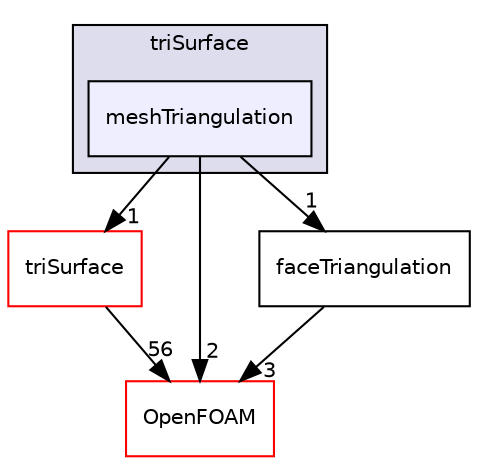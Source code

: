 digraph "src/triSurface/meshTriangulation" {
  bgcolor=transparent;
  compound=true
  node [ fontsize="10", fontname="Helvetica"];
  edge [ labelfontsize="10", labelfontname="Helvetica"];
  subgraph clusterdir_b63c002b7559990bd414058641eb48ad {
    graph [ bgcolor="#ddddee", pencolor="black", label="triSurface" fontname="Helvetica", fontsize="10", URL="dir_b63c002b7559990bd414058641eb48ad.html"]
  dir_980b324425f3e5d6aa1b56d6db9eed3f [shape=box, label="meshTriangulation", style="filled", fillcolor="#eeeeff", pencolor="black", URL="dir_980b324425f3e5d6aa1b56d6db9eed3f.html"];
  }
  dir_fc98c2e9ee0413e7a39bdbd8e1af4ce3 [shape=box label="triSurface" color="red" URL="dir_fc98c2e9ee0413e7a39bdbd8e1af4ce3.html"];
  dir_c5473ff19b20e6ec4dfe5c310b3778a8 [shape=box label="OpenFOAM" color="red" URL="dir_c5473ff19b20e6ec4dfe5c310b3778a8.html"];
  dir_7774888c4159785544d6fb5da3bb3851 [shape=box label="faceTriangulation" URL="dir_7774888c4159785544d6fb5da3bb3851.html"];
  dir_fc98c2e9ee0413e7a39bdbd8e1af4ce3->dir_c5473ff19b20e6ec4dfe5c310b3778a8 [headlabel="56", labeldistance=1.5 headhref="dir_002972_001888.html"];
  dir_980b324425f3e5d6aa1b56d6db9eed3f->dir_fc98c2e9ee0413e7a39bdbd8e1af4ce3 [headlabel="1", labeldistance=1.5 headhref="dir_002967_002972.html"];
  dir_980b324425f3e5d6aa1b56d6db9eed3f->dir_c5473ff19b20e6ec4dfe5c310b3778a8 [headlabel="2", labeldistance=1.5 headhref="dir_002967_001888.html"];
  dir_980b324425f3e5d6aa1b56d6db9eed3f->dir_7774888c4159785544d6fb5da3bb3851 [headlabel="1", labeldistance=1.5 headhref="dir_002967_002966.html"];
  dir_7774888c4159785544d6fb5da3bb3851->dir_c5473ff19b20e6ec4dfe5c310b3778a8 [headlabel="3", labeldistance=1.5 headhref="dir_002966_001888.html"];
}
